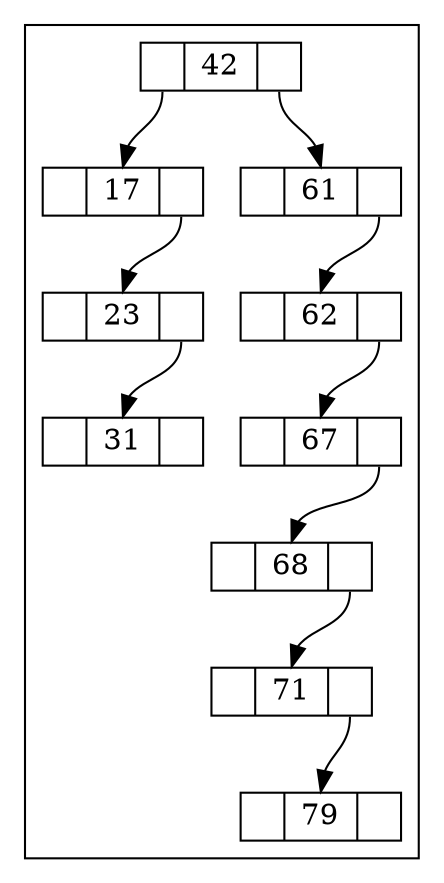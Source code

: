 digraph G {
	node [shape = record,height=.1];
	subgraph cluster1 {
		label = ""
		fontsize = 18
		fontcolor = blue
		a1 [label="<l> | {<c> 42} | <r> "]
		a2 [label="<l> | {<c> 17} | <r> "]
		a3 [label="<l> | {<c> 23} | <r> "]
		a4 [label="<l> | {<c> 31} | <r> "]
		a5 [label="<l> | {<c> 61} | <r> "]
		a6 [label="<l> | {<c> 62} | <r> "]
		a7 [label="<l> | {<c> 67} | <r> "]
		a8 [label="<l> | {<c> 68} | <r> "]
		a9 [label="<l> | {<c> 71} | <r> "]
		a10 [label="<l> | {<c> 79} | <r> "]
		a1:l -> a2:c
		a2:r -> a3:c
		a3:r -> a4:c
		a1:r -> a5:c
		a5:r -> a6:c
		a6:r -> a7:c
		a7:r -> a8:c
		a8:r -> a9:c
		a9:r -> a10:c
	}
}
